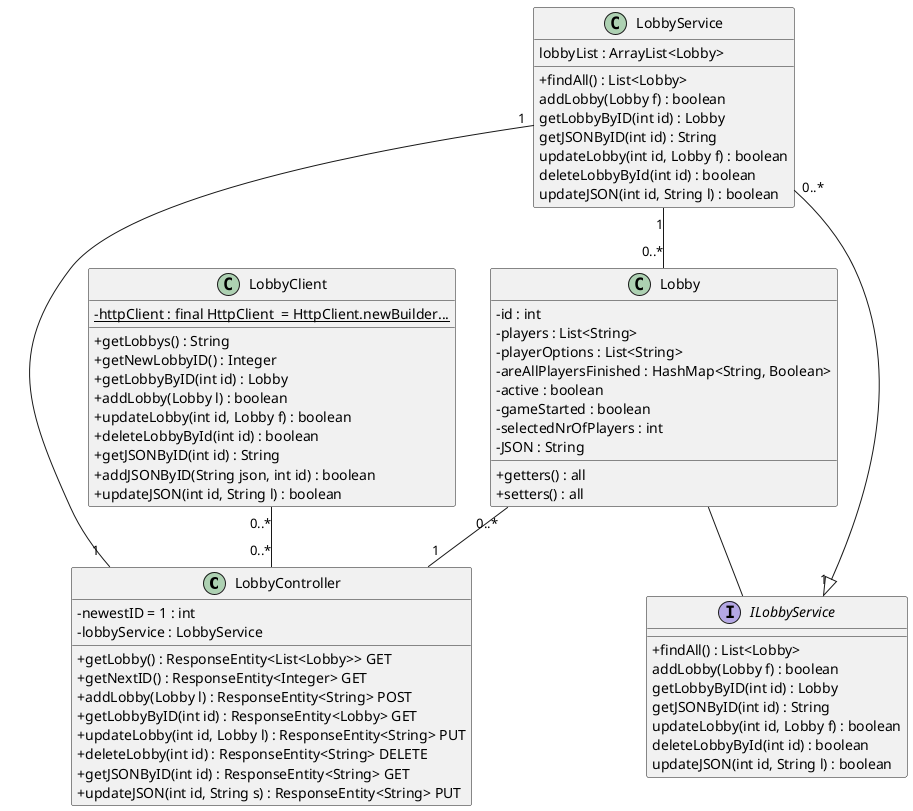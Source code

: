 @startuml
'https://plantuml.com/class-diagram
skinparam classAttributeIconSize 0
class LobbyController{
-newestID = 1 : int
-lobbyService : LobbyService
+getLobby() : ResponseEntity<List<Lobby>> GET
+getNextID() : ResponseEntity<Integer> GET
+addLobby(Lobby l) : ResponseEntity<String> POST
+getLobbyByID(int id) : ResponseEntity<Lobby> GET
+updateLobby(int id, Lobby l) : ResponseEntity<String> PUT
+deleteLobby(int id) : ResponseEntity<String> DELETE
+getJSONByID(int id) : ResponseEntity<String> GET
+updateJSON(int id, String s) : ResponseEntity<String> PUT
}
class Lobby{
-id : int
-players : List<String>
-playerOptions : List<String>
-areAllPlayersFinished : HashMap<String, Boolean>
-active : boolean
-gameStarted : boolean
-selectedNrOfPlayers : int
-JSON : String
+getters() : all
+setters() : all
}
class LobbyService{
lobbyList : ArrayList<Lobby>
+findAll() : List<Lobby>
addLobby(Lobby f) : boolean
getLobbyByID(int id) : Lobby
getJSONByID(int id) : String
updateLobby(int id, Lobby f) : boolean
deleteLobbyById(int id) : boolean
updateJSON(int id, String l) : boolean
}
interface ILobbyService{
+findAll() : List<Lobby>
addLobby(Lobby f) : boolean
getLobbyByID(int id) : Lobby
getJSONByID(int id) : String
updateLobby(int id, Lobby f) : boolean
deleteLobbyById(int id) : boolean
updateJSON(int id, String l) : boolean
}
class LobbyClient{
{static}-httpClient : final HttpClient  = HttpClient.newBuilder...
+getLobbys() : String
+getNewLobbyID() : Integer
+getLobbyByID(int id) : Lobby
+addLobby(Lobby l) : boolean
+updateLobby(int id, Lobby f) : boolean
+deleteLobbyById(int id) : boolean
+getJSONByID(int id) : String
+addJSONByID(String json, int id) : boolean
+updateJSON(int id, String l) : boolean
}

LobbyService"0..*" --|> "1"ILobbyService
LobbyService"1" -- "0..*"Lobby
Lobby"0..*" -- "1"LobbyController
Lobby -- ILobbyService
LobbyService"1" -- "1"LobbyController
LobbyClient"0..*" -- "0..*"LobbyController



@enduml
